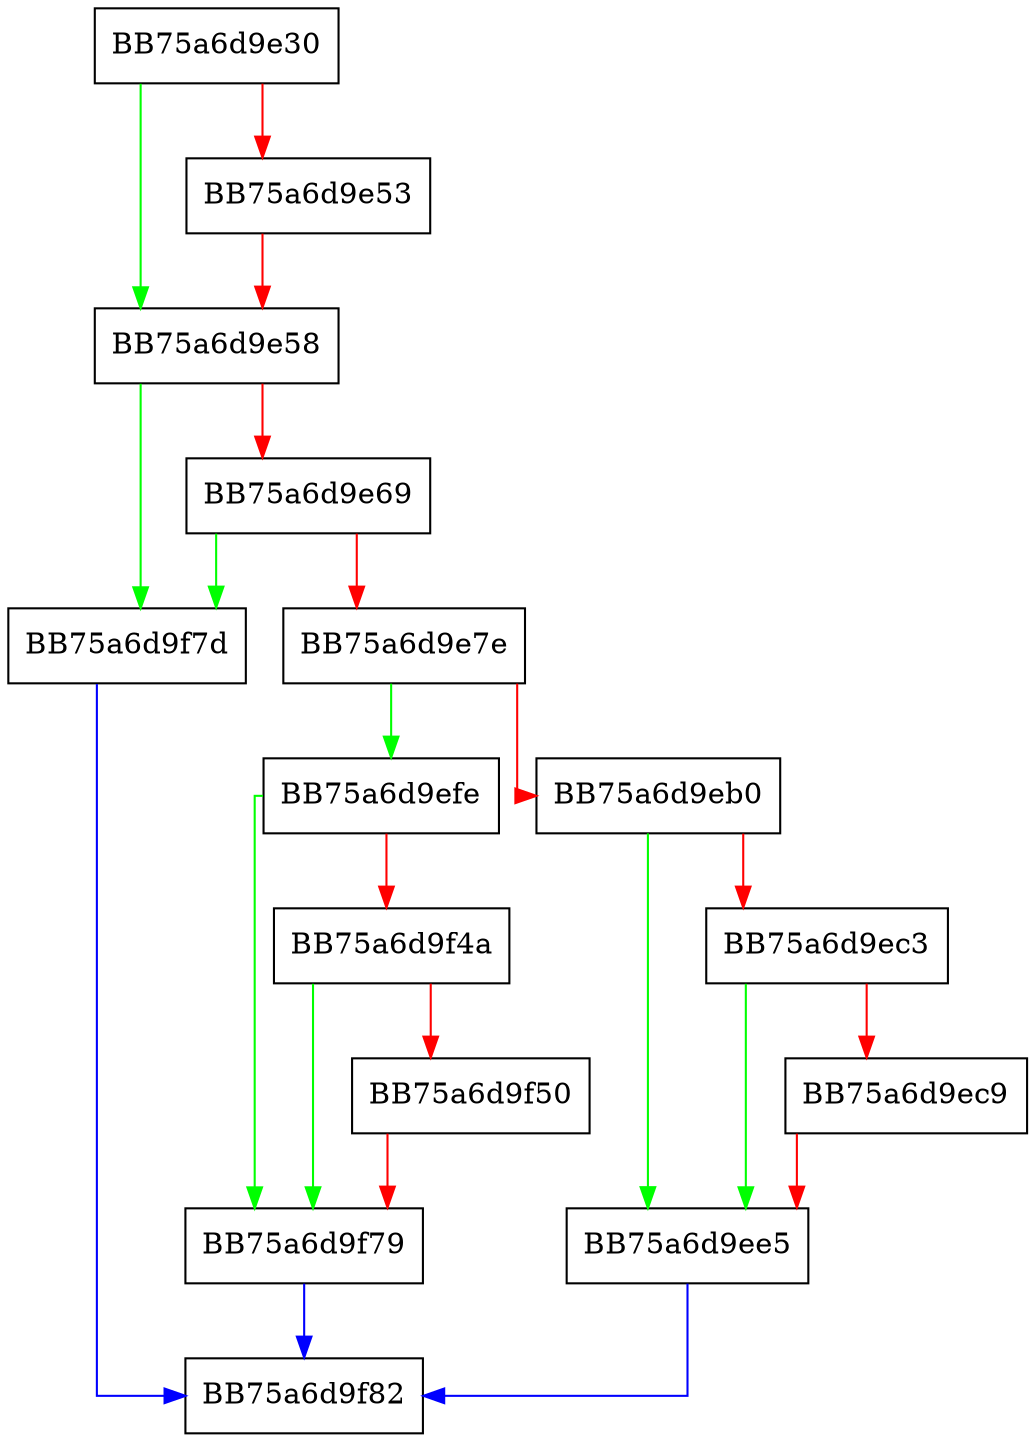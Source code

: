 digraph FindNext {
  node [shape="box"];
  graph [splines=ortho];
  BB75a6d9e30 -> BB75a6d9e58 [color="green"];
  BB75a6d9e30 -> BB75a6d9e53 [color="red"];
  BB75a6d9e53 -> BB75a6d9e58 [color="red"];
  BB75a6d9e58 -> BB75a6d9f7d [color="green"];
  BB75a6d9e58 -> BB75a6d9e69 [color="red"];
  BB75a6d9e69 -> BB75a6d9f7d [color="green"];
  BB75a6d9e69 -> BB75a6d9e7e [color="red"];
  BB75a6d9e7e -> BB75a6d9efe [color="green"];
  BB75a6d9e7e -> BB75a6d9eb0 [color="red"];
  BB75a6d9eb0 -> BB75a6d9ee5 [color="green"];
  BB75a6d9eb0 -> BB75a6d9ec3 [color="red"];
  BB75a6d9ec3 -> BB75a6d9ee5 [color="green"];
  BB75a6d9ec3 -> BB75a6d9ec9 [color="red"];
  BB75a6d9ec9 -> BB75a6d9ee5 [color="red"];
  BB75a6d9ee5 -> BB75a6d9f82 [color="blue"];
  BB75a6d9efe -> BB75a6d9f79 [color="green"];
  BB75a6d9efe -> BB75a6d9f4a [color="red"];
  BB75a6d9f4a -> BB75a6d9f79 [color="green"];
  BB75a6d9f4a -> BB75a6d9f50 [color="red"];
  BB75a6d9f50 -> BB75a6d9f79 [color="red"];
  BB75a6d9f79 -> BB75a6d9f82 [color="blue"];
  BB75a6d9f7d -> BB75a6d9f82 [color="blue"];
}